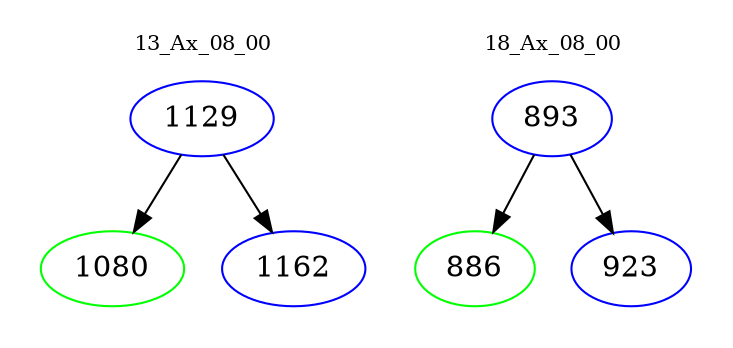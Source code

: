 digraph{
subgraph cluster_0 {
color = white
label = "13_Ax_08_00";
fontsize=10;
T0_1129 [label="1129", color="blue"]
T0_1129 -> T0_1080 [color="black"]
T0_1080 [label="1080", color="green"]
T0_1129 -> T0_1162 [color="black"]
T0_1162 [label="1162", color="blue"]
}
subgraph cluster_1 {
color = white
label = "18_Ax_08_00";
fontsize=10;
T1_893 [label="893", color="blue"]
T1_893 -> T1_886 [color="black"]
T1_886 [label="886", color="green"]
T1_893 -> T1_923 [color="black"]
T1_923 [label="923", color="blue"]
}
}
